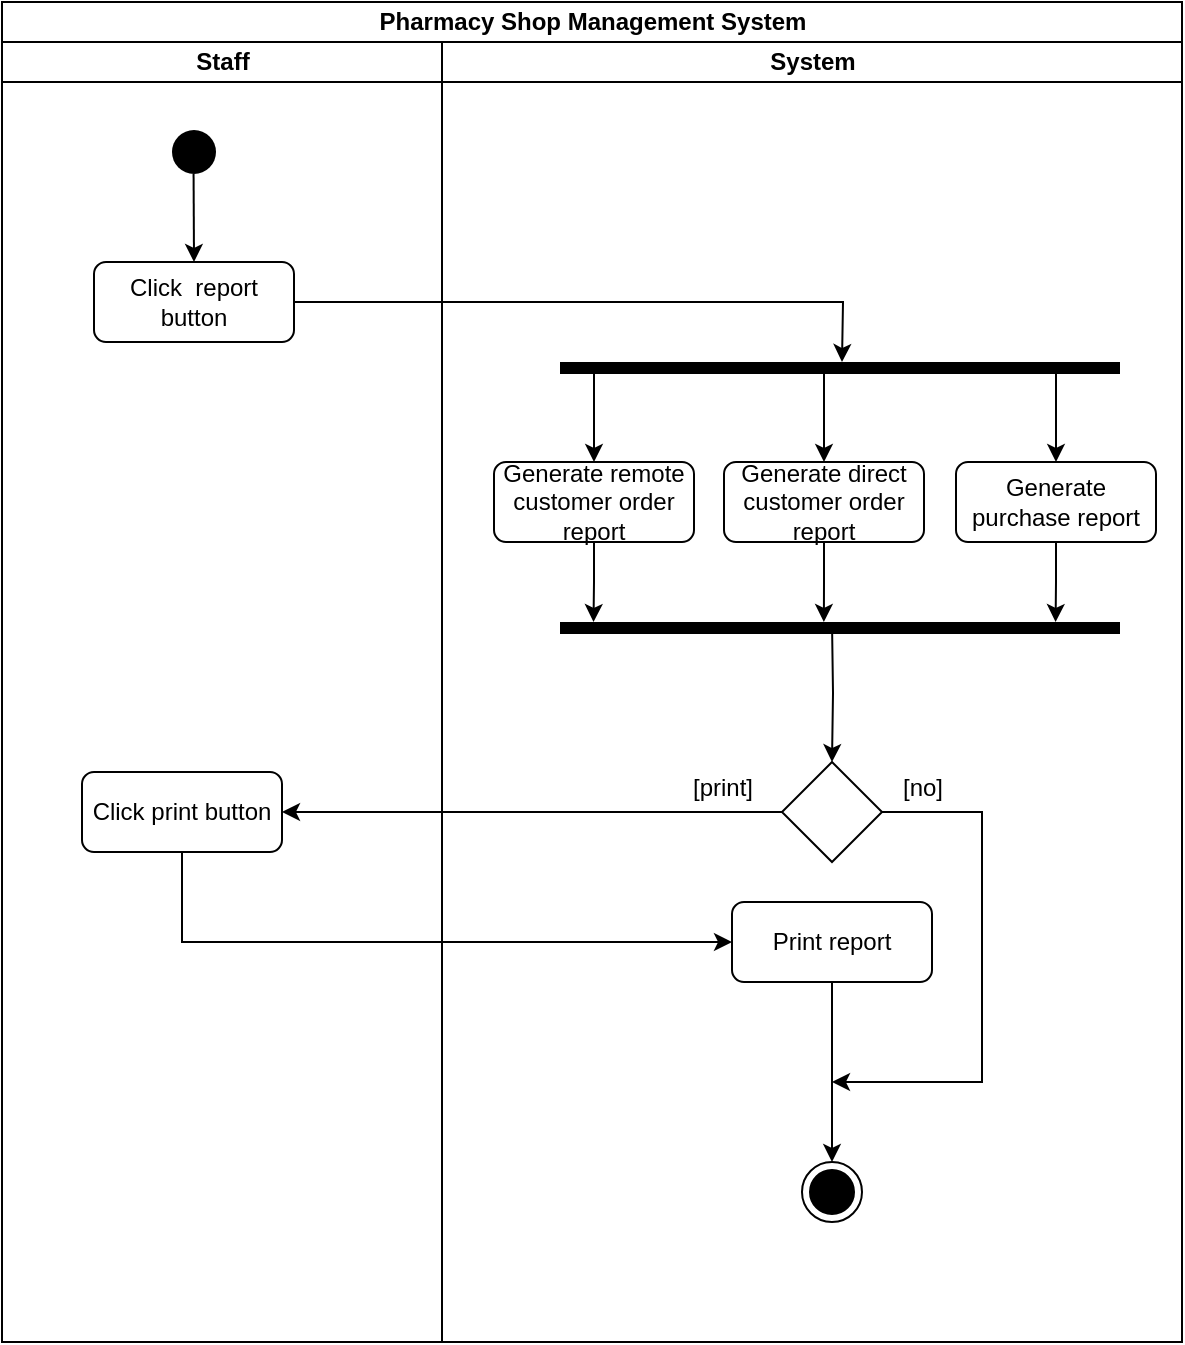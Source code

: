 <mxfile version="22.0.2" type="device">
  <diagram name="Page-1" id="e7e014a7-5840-1c2e-5031-d8a46d1fe8dd">
    <mxGraphModel dx="1035" dy="536" grid="1" gridSize="10" guides="1" tooltips="1" connect="1" arrows="1" fold="1" page="1" pageScale="1" pageWidth="1169" pageHeight="826" background="none" math="0" shadow="0">
      <root>
        <mxCell id="0" />
        <mxCell id="1" parent="0" />
        <mxCell id="5HN4UKg1Xnu_4getq7X6-49" value="Pharmacy Shop Management System" style="swimlane;childLayout=stackLayout;resizeParent=1;resizeParentMax=0;startSize=20;html=1;" parent="1" vertex="1">
          <mxGeometry x="220" y="60" width="590" height="670" as="geometry" />
        </mxCell>
        <mxCell id="5HN4UKg1Xnu_4getq7X6-50" value="Staff" style="swimlane;startSize=20;html=1;" parent="5HN4UKg1Xnu_4getq7X6-49" vertex="1">
          <mxGeometry y="20" width="220" height="650" as="geometry" />
        </mxCell>
        <mxCell id="5HN4UKg1Xnu_4getq7X6-69" style="rounded=0;orthogonalLoop=1;jettySize=auto;html=1;exitX=0.493;exitY=0.867;exitDx=0;exitDy=0;entryX=0.5;entryY=0;entryDx=0;entryDy=0;exitPerimeter=0;" parent="5HN4UKg1Xnu_4getq7X6-50" source="5" target="5HN4UKg1Xnu_4getq7X6-56" edge="1">
          <mxGeometry relative="1" as="geometry" />
        </mxCell>
        <mxCell id="5" value="" style="ellipse;shape=startState;fillColor=#000000;strokeColor=none;" parent="5HN4UKg1Xnu_4getq7X6-50" vertex="1">
          <mxGeometry x="81" y="40" width="30" height="30" as="geometry" />
        </mxCell>
        <mxCell id="lQaxIbGDZZwbGsKKoguf-6" style="edgeStyle=orthogonalEdgeStyle;rounded=0;orthogonalLoop=1;jettySize=auto;html=1;exitX=1;exitY=0.5;exitDx=0;exitDy=0;" edge="1" parent="5HN4UKg1Xnu_4getq7X6-50" source="5HN4UKg1Xnu_4getq7X6-56">
          <mxGeometry relative="1" as="geometry">
            <mxPoint x="420" y="160" as="targetPoint" />
          </mxGeometry>
        </mxCell>
        <mxCell id="5HN4UKg1Xnu_4getq7X6-56" value="Click&amp;nbsp; report button" style="rounded=1;whiteSpace=wrap;html=1;" parent="5HN4UKg1Xnu_4getq7X6-50" vertex="1">
          <mxGeometry x="46" y="110" width="100" height="40" as="geometry" />
        </mxCell>
        <mxCell id="lQaxIbGDZZwbGsKKoguf-20" value="Click print button" style="rounded=1;whiteSpace=wrap;html=1;" vertex="1" parent="5HN4UKg1Xnu_4getq7X6-50">
          <mxGeometry x="40" y="365" width="100" height="40" as="geometry" />
        </mxCell>
        <mxCell id="5HN4UKg1Xnu_4getq7X6-51" value="System" style="swimlane;startSize=20;html=1;" parent="5HN4UKg1Xnu_4getq7X6-49" vertex="1">
          <mxGeometry x="220" y="20" width="370" height="650" as="geometry" />
        </mxCell>
        <mxCell id="m0uHN0fnXdyNOFm_q_yZ-72" value="" style="ellipse;html=1;shape=endState;fillColor=#000000;strokeColor=#000000;" parent="5HN4UKg1Xnu_4getq7X6-51" vertex="1">
          <mxGeometry x="180" y="560" width="30" height="30" as="geometry" />
        </mxCell>
        <mxCell id="lQaxIbGDZZwbGsKKoguf-5" value="" style="endArrow=none;html=1;rounded=0;strokeWidth=6;" edge="1" parent="5HN4UKg1Xnu_4getq7X6-51">
          <mxGeometry width="50" height="50" relative="1" as="geometry">
            <mxPoint x="59" y="163" as="sourcePoint" />
            <mxPoint x="339" y="163" as="targetPoint" />
          </mxGeometry>
        </mxCell>
        <mxCell id="lQaxIbGDZZwbGsKKoguf-19" style="edgeStyle=orthogonalEdgeStyle;rounded=0;orthogonalLoop=1;jettySize=auto;html=1;" edge="1" parent="5HN4UKg1Xnu_4getq7X6-51" target="lQaxIbGDZZwbGsKKoguf-18">
          <mxGeometry relative="1" as="geometry">
            <mxPoint x="195" y="290" as="sourcePoint" />
          </mxGeometry>
        </mxCell>
        <mxCell id="lQaxIbGDZZwbGsKKoguf-25" style="edgeStyle=orthogonalEdgeStyle;rounded=0;orthogonalLoop=1;jettySize=auto;html=1;exitX=1;exitY=0.5;exitDx=0;exitDy=0;" edge="1" parent="5HN4UKg1Xnu_4getq7X6-51" source="lQaxIbGDZZwbGsKKoguf-18">
          <mxGeometry relative="1" as="geometry">
            <mxPoint x="195" y="520" as="targetPoint" />
            <Array as="points">
              <mxPoint x="270" y="385" />
              <mxPoint x="270" y="520" />
              <mxPoint x="210" y="520" />
            </Array>
          </mxGeometry>
        </mxCell>
        <mxCell id="lQaxIbGDZZwbGsKKoguf-18" value="" style="rhombus;whiteSpace=wrap;html=1;" vertex="1" parent="5HN4UKg1Xnu_4getq7X6-51">
          <mxGeometry x="170" y="360" width="50" height="50" as="geometry" />
        </mxCell>
        <mxCell id="lQaxIbGDZZwbGsKKoguf-24" style="edgeStyle=orthogonalEdgeStyle;rounded=0;orthogonalLoop=1;jettySize=auto;html=1;exitX=0.5;exitY=1;exitDx=0;exitDy=0;entryX=0.5;entryY=0;entryDx=0;entryDy=0;" edge="1" parent="5HN4UKg1Xnu_4getq7X6-51" source="lQaxIbGDZZwbGsKKoguf-22" target="m0uHN0fnXdyNOFm_q_yZ-72">
          <mxGeometry relative="1" as="geometry" />
        </mxCell>
        <mxCell id="lQaxIbGDZZwbGsKKoguf-22" value="Print report" style="rounded=1;whiteSpace=wrap;html=1;" vertex="1" parent="5HN4UKg1Xnu_4getq7X6-51">
          <mxGeometry x="145" y="430" width="100" height="40" as="geometry" />
        </mxCell>
        <mxCell id="lQaxIbGDZZwbGsKKoguf-21" style="edgeStyle=orthogonalEdgeStyle;rounded=0;orthogonalLoop=1;jettySize=auto;html=1;exitX=0;exitY=0.5;exitDx=0;exitDy=0;entryX=1;entryY=0.5;entryDx=0;entryDy=0;" edge="1" parent="5HN4UKg1Xnu_4getq7X6-49" source="lQaxIbGDZZwbGsKKoguf-18" target="lQaxIbGDZZwbGsKKoguf-20">
          <mxGeometry relative="1" as="geometry" />
        </mxCell>
        <mxCell id="lQaxIbGDZZwbGsKKoguf-23" style="edgeStyle=orthogonalEdgeStyle;rounded=0;orthogonalLoop=1;jettySize=auto;html=1;exitX=0.5;exitY=1;exitDx=0;exitDy=0;entryX=0;entryY=0.5;entryDx=0;entryDy=0;" edge="1" parent="5HN4UKg1Xnu_4getq7X6-49" source="lQaxIbGDZZwbGsKKoguf-20" target="lQaxIbGDZZwbGsKKoguf-22">
          <mxGeometry relative="1" as="geometry" />
        </mxCell>
        <mxCell id="lQaxIbGDZZwbGsKKoguf-8" style="rounded=0;orthogonalLoop=1;jettySize=auto;html=1;exitX=0.493;exitY=0.867;exitDx=0;exitDy=0;entryX=0.5;entryY=0;entryDx=0;entryDy=0;exitPerimeter=0;" edge="1" parent="1" target="lQaxIbGDZZwbGsKKoguf-9">
          <mxGeometry relative="1" as="geometry">
            <mxPoint x="516" y="246" as="sourcePoint" />
          </mxGeometry>
        </mxCell>
        <mxCell id="lQaxIbGDZZwbGsKKoguf-15" style="edgeStyle=orthogonalEdgeStyle;rounded=0;orthogonalLoop=1;jettySize=auto;html=1;exitX=0.5;exitY=1;exitDx=0;exitDy=0;" edge="1" parent="1" source="lQaxIbGDZZwbGsKKoguf-9">
          <mxGeometry relative="1" as="geometry">
            <mxPoint x="515.759" y="370" as="targetPoint" />
          </mxGeometry>
        </mxCell>
        <mxCell id="lQaxIbGDZZwbGsKKoguf-9" value="Generate remote customer order report" style="rounded=1;whiteSpace=wrap;html=1;" vertex="1" parent="1">
          <mxGeometry x="466" y="290" width="100" height="40" as="geometry" />
        </mxCell>
        <mxCell id="lQaxIbGDZZwbGsKKoguf-10" style="rounded=0;orthogonalLoop=1;jettySize=auto;html=1;entryX=0.5;entryY=0;entryDx=0;entryDy=0;" edge="1" parent="1" target="lQaxIbGDZZwbGsKKoguf-11">
          <mxGeometry relative="1" as="geometry">
            <mxPoint x="631" y="246" as="sourcePoint" />
          </mxGeometry>
        </mxCell>
        <mxCell id="lQaxIbGDZZwbGsKKoguf-16" style="edgeStyle=orthogonalEdgeStyle;rounded=0;orthogonalLoop=1;jettySize=auto;html=1;exitX=0.5;exitY=1;exitDx=0;exitDy=0;" edge="1" parent="1" source="lQaxIbGDZZwbGsKKoguf-11">
          <mxGeometry relative="1" as="geometry">
            <mxPoint x="630.931" y="370" as="targetPoint" />
          </mxGeometry>
        </mxCell>
        <mxCell id="lQaxIbGDZZwbGsKKoguf-11" value="Generate direct customer order report" style="rounded=1;whiteSpace=wrap;html=1;" vertex="1" parent="1">
          <mxGeometry x="581" y="290" width="100" height="40" as="geometry" />
        </mxCell>
        <mxCell id="lQaxIbGDZZwbGsKKoguf-12" style="rounded=0;orthogonalLoop=1;jettySize=auto;html=1;exitX=0.493;exitY=0.867;exitDx=0;exitDy=0;entryX=0.5;entryY=0;entryDx=0;entryDy=0;exitPerimeter=0;" edge="1" parent="1" target="lQaxIbGDZZwbGsKKoguf-13">
          <mxGeometry relative="1" as="geometry">
            <mxPoint x="747" y="246" as="sourcePoint" />
          </mxGeometry>
        </mxCell>
        <mxCell id="lQaxIbGDZZwbGsKKoguf-17" style="edgeStyle=orthogonalEdgeStyle;rounded=0;orthogonalLoop=1;jettySize=auto;html=1;exitX=0.5;exitY=1;exitDx=0;exitDy=0;" edge="1" parent="1" source="lQaxIbGDZZwbGsKKoguf-13">
          <mxGeometry relative="1" as="geometry">
            <mxPoint x="746.793" y="370" as="targetPoint" />
          </mxGeometry>
        </mxCell>
        <mxCell id="lQaxIbGDZZwbGsKKoguf-13" value="Generate purchase report" style="rounded=1;whiteSpace=wrap;html=1;" vertex="1" parent="1">
          <mxGeometry x="697" y="290" width="100" height="40" as="geometry" />
        </mxCell>
        <mxCell id="lQaxIbGDZZwbGsKKoguf-14" value="" style="endArrow=none;html=1;rounded=0;strokeWidth=6;" edge="1" parent="1">
          <mxGeometry width="50" height="50" relative="1" as="geometry">
            <mxPoint x="499" y="373" as="sourcePoint" />
            <mxPoint x="779" y="373" as="targetPoint" />
          </mxGeometry>
        </mxCell>
        <mxCell id="lQaxIbGDZZwbGsKKoguf-26" value="[print]" style="text;html=1;align=center;verticalAlign=middle;resizable=0;points=[];autosize=1;strokeColor=none;fillColor=none;" vertex="1" parent="1">
          <mxGeometry x="555" y="438" width="50" height="30" as="geometry" />
        </mxCell>
        <mxCell id="lQaxIbGDZZwbGsKKoguf-27" value="[no]" style="text;html=1;align=center;verticalAlign=middle;resizable=0;points=[];autosize=1;strokeColor=none;fillColor=none;" vertex="1" parent="1">
          <mxGeometry x="660" y="438" width="40" height="30" as="geometry" />
        </mxCell>
      </root>
    </mxGraphModel>
  </diagram>
</mxfile>
